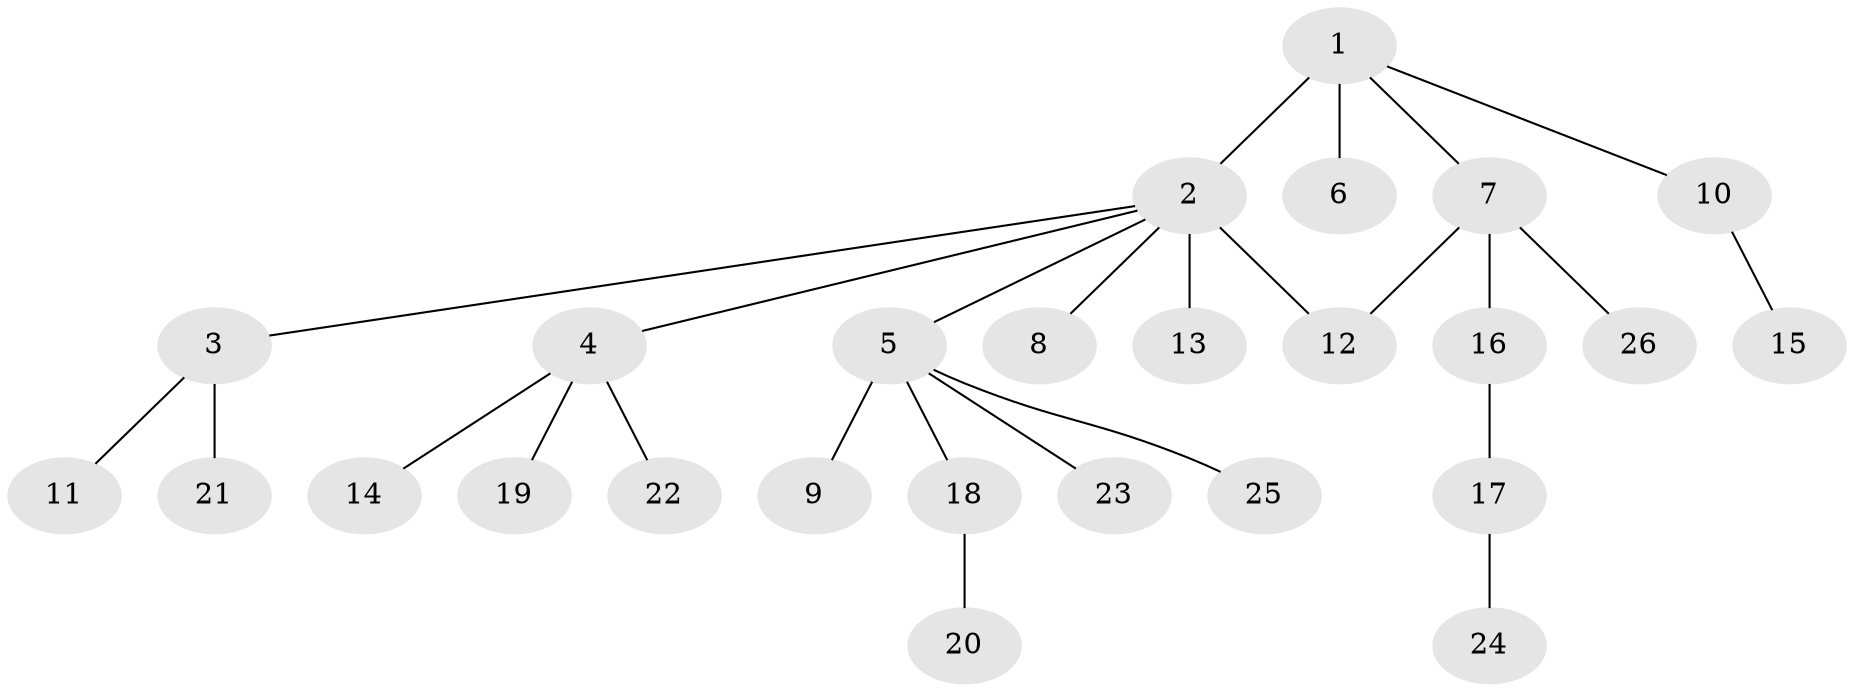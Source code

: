 // original degree distribution, {10: 0.0196078431372549, 11: 0.0196078431372549, 3: 0.09803921568627451, 1: 0.6274509803921569, 5: 0.0392156862745098, 6: 0.0196078431372549, 2: 0.17647058823529413}
// Generated by graph-tools (version 1.1) at 2025/35/03/09/25 02:35:34]
// undirected, 26 vertices, 26 edges
graph export_dot {
graph [start="1"]
  node [color=gray90,style=filled];
  1;
  2;
  3;
  4;
  5;
  6;
  7;
  8;
  9;
  10;
  11;
  12;
  13;
  14;
  15;
  16;
  17;
  18;
  19;
  20;
  21;
  22;
  23;
  24;
  25;
  26;
  1 -- 2 [weight=1.0];
  1 -- 6 [weight=6.0];
  1 -- 7 [weight=1.0];
  1 -- 10 [weight=1.0];
  2 -- 3 [weight=1.0];
  2 -- 4 [weight=1.0];
  2 -- 5 [weight=1.0];
  2 -- 8 [weight=1.0];
  2 -- 12 [weight=1.0];
  2 -- 13 [weight=4.0];
  3 -- 11 [weight=1.0];
  3 -- 21 [weight=1.0];
  4 -- 14 [weight=1.0];
  4 -- 19 [weight=1.0];
  4 -- 22 [weight=1.0];
  5 -- 9 [weight=1.0];
  5 -- 18 [weight=1.0];
  5 -- 23 [weight=1.0];
  5 -- 25 [weight=1.0];
  7 -- 12 [weight=1.0];
  7 -- 16 [weight=1.0];
  7 -- 26 [weight=1.0];
  10 -- 15 [weight=1.0];
  16 -- 17 [weight=1.0];
  17 -- 24 [weight=1.0];
  18 -- 20 [weight=1.0];
}
